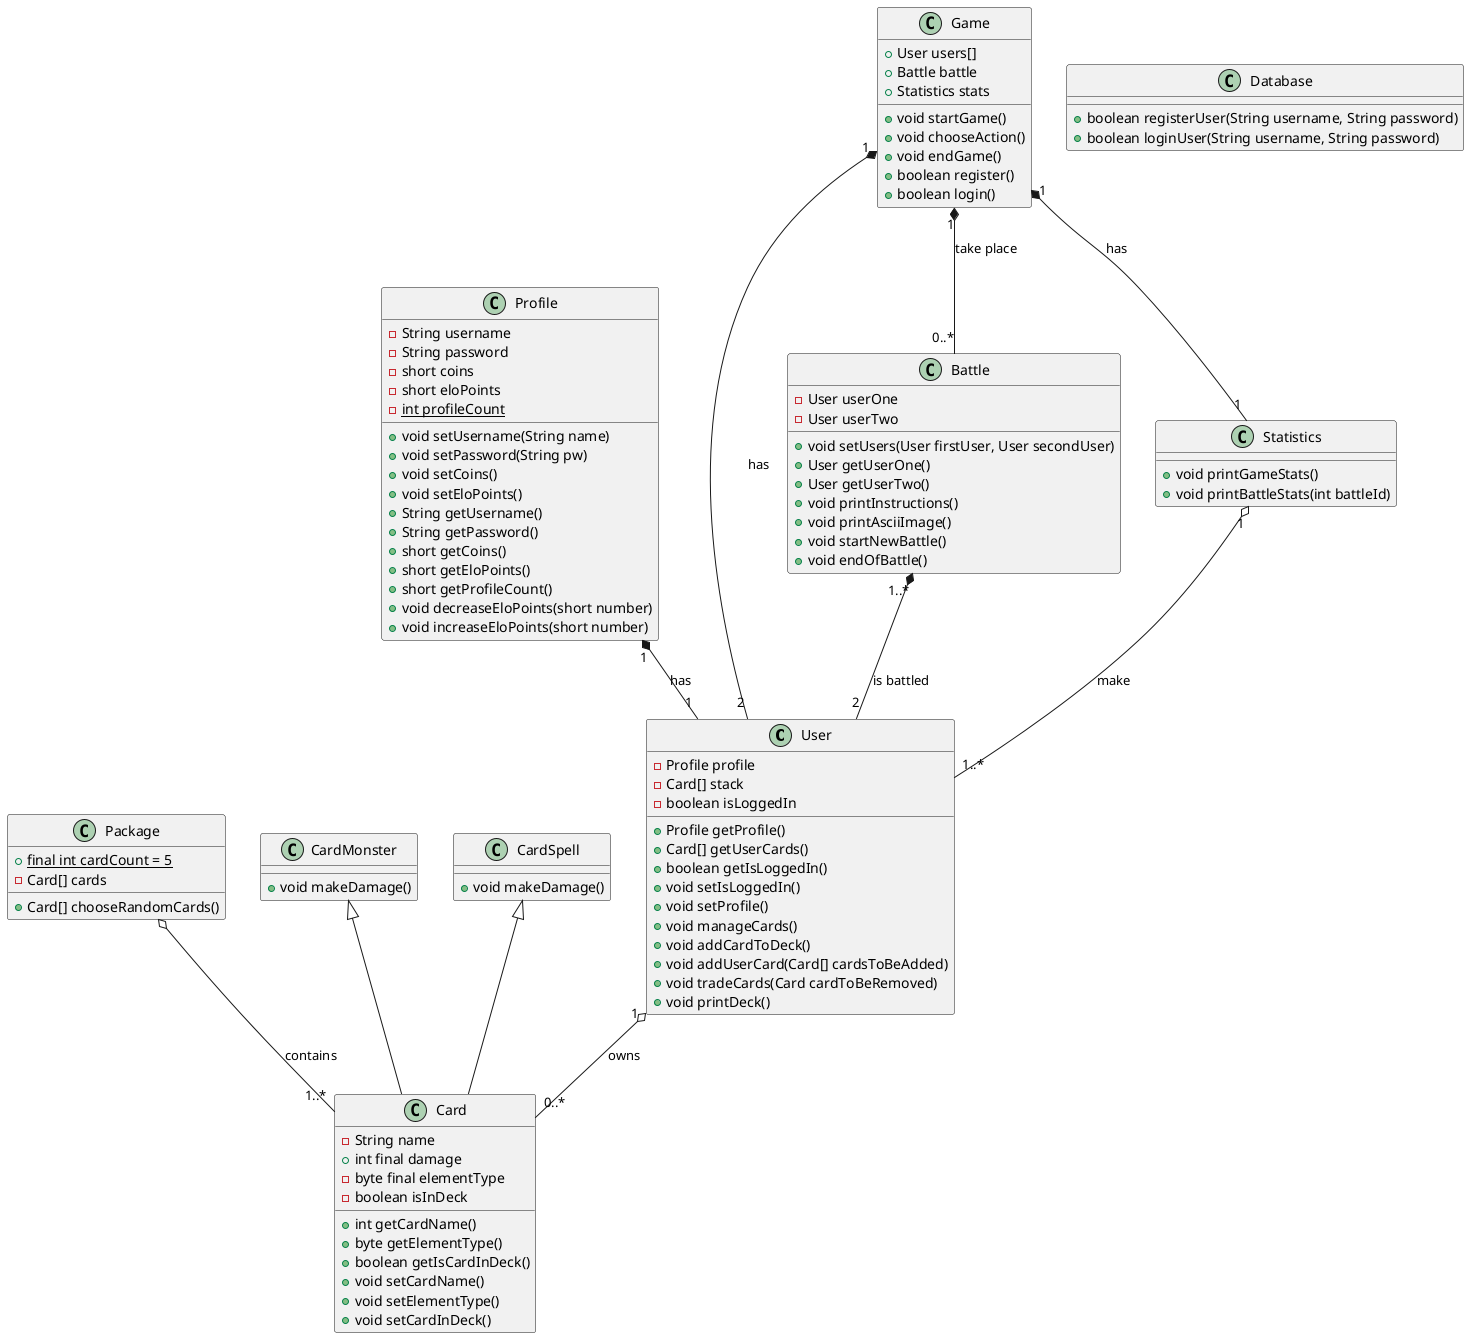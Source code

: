 @startuml
class User
{
    -Profile profile
    -Card[] stack
    -boolean isLoggedIn
    +Profile getProfile()
    +Card[] getUserCards()
    +boolean getIsLoggedIn()
    +void setIsLoggedIn()
    +void setProfile()
    +void manageCards()
    +void addCardToDeck()
    +void addUserCard(Card[] cardsToBeAdded)
    +void tradeCards(Card cardToBeRemoved)
    +void printDeck()
}
class Profile
{
    -String username
    -String password
    -short coins
    -short eloPoints
    -{static} int profileCount
    +void setUsername(String name)
    +void setPassword(String pw)
    +void setCoins()
    +void setEloPoints()
    +String getUsername()
    +String getPassword()
    +short getCoins()
    +short getEloPoints()
    +short getProfileCount()
    +void decreaseEloPoints(short number)
    +void increaseEloPoints(short number)
}
class Package
{
    +{static} final int cardCount = 5
    -Card[] cards
    +Card[] chooseRandomCards()
}
class Card
{
    -String name
    +int final damage
    -byte final elementType
    -boolean isInDeck
    +int getCardName()
    +byte getElementType()
    +boolean getIsCardInDeck()
    +void setCardName()
    +void setElementType()
    +void setCardInDeck()
}
class CardMonster
{
    +void makeDamage()
}
class CardSpell
{
    +void makeDamage()
}
class Battle
{
    -User userOne
    -User userTwo
    +void setUsers(User firstUser, User secondUser)
    +User getUserOne()
    +User getUserTwo()
    +void printInstructions()
    +void printAsciiImage()
    +void startNewBattle()
    +void endOfBattle()
}
class Game
{
    +User users[]
    +Battle battle
    +Statistics stats
    +void startGame()
    +void chooseAction()
    +void endGame()
    +boolean register()
    +boolean login()
}
class Statistics
{
    +void printGameStats()
    +void printBattleStats(int battleId)
}
class Database
{
    +boolean registerUser(String username, String password)
    +boolean loginUser(String username, String password)
}

CardMonster <|-- Card
CardSpell <|-- Card
User "1" o-- "0..*" Card : "owns"
Game "1" *-- "0..*" Battle : "take place"
Game "1" *-- "1" Statistics : "has"
Game "1" *-- "2" User : "has"
Package o-- "1..*" Card : "contains"
Battle "1..*" *-- "2" User : "is battled"
Statistics "1" o-- "1..*" User : "make"
Profile "1" *-- "1" User : has
@enduml